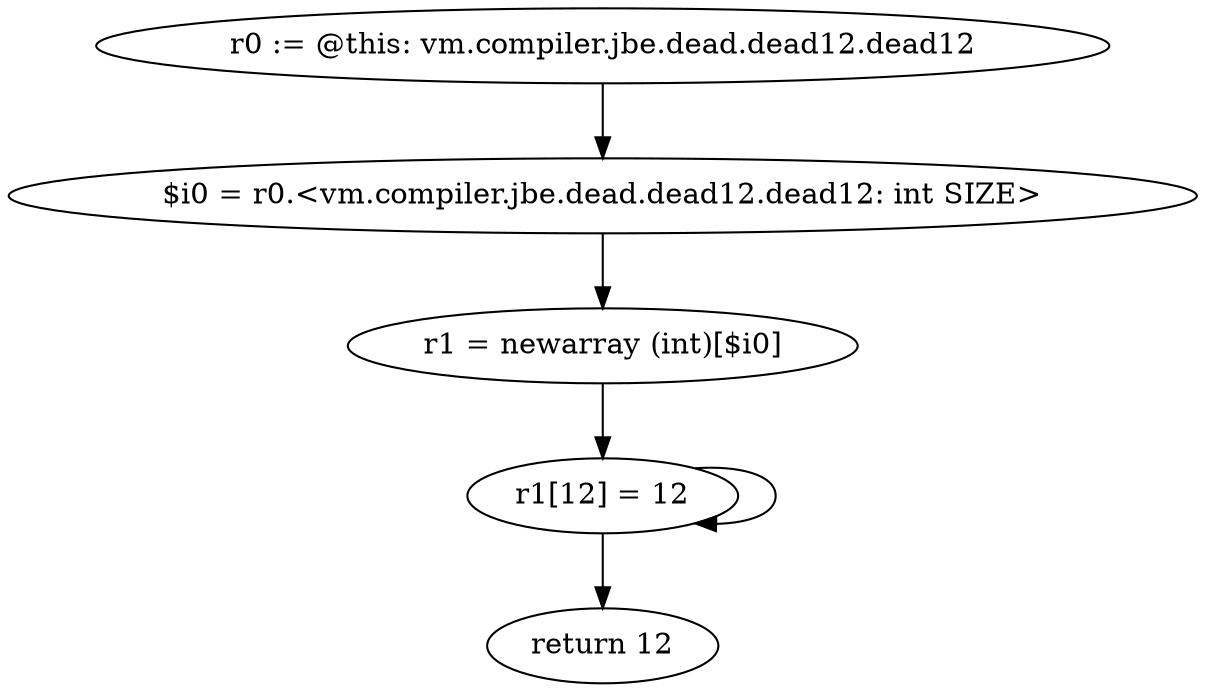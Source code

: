 digraph "unitGraph" {
    "r0 := @this: vm.compiler.jbe.dead.dead12.dead12"
    "$i0 = r0.<vm.compiler.jbe.dead.dead12.dead12: int SIZE>"
    "r1 = newarray (int)[$i0]"
    "r1[12] = 12"
    "return 12"
    "r0 := @this: vm.compiler.jbe.dead.dead12.dead12"->"$i0 = r0.<vm.compiler.jbe.dead.dead12.dead12: int SIZE>";
    "$i0 = r0.<vm.compiler.jbe.dead.dead12.dead12: int SIZE>"->"r1 = newarray (int)[$i0]";
    "r1 = newarray (int)[$i0]"->"r1[12] = 12";
    "r1[12] = 12"->"r1[12] = 12";
    "r1[12] = 12"->"return 12";
}
